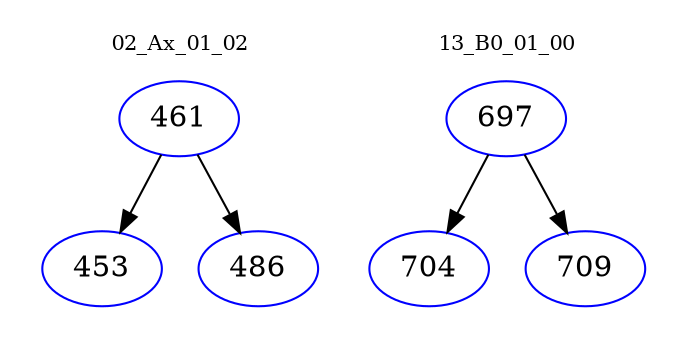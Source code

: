 digraph{
subgraph cluster_0 {
color = white
label = "02_Ax_01_02";
fontsize=10;
T0_461 [label="461", color="blue"]
T0_461 -> T0_453 [color="black"]
T0_453 [label="453", color="blue"]
T0_461 -> T0_486 [color="black"]
T0_486 [label="486", color="blue"]
}
subgraph cluster_1 {
color = white
label = "13_B0_01_00";
fontsize=10;
T1_697 [label="697", color="blue"]
T1_697 -> T1_704 [color="black"]
T1_704 [label="704", color="blue"]
T1_697 -> T1_709 [color="black"]
T1_709 [label="709", color="blue"]
}
}
